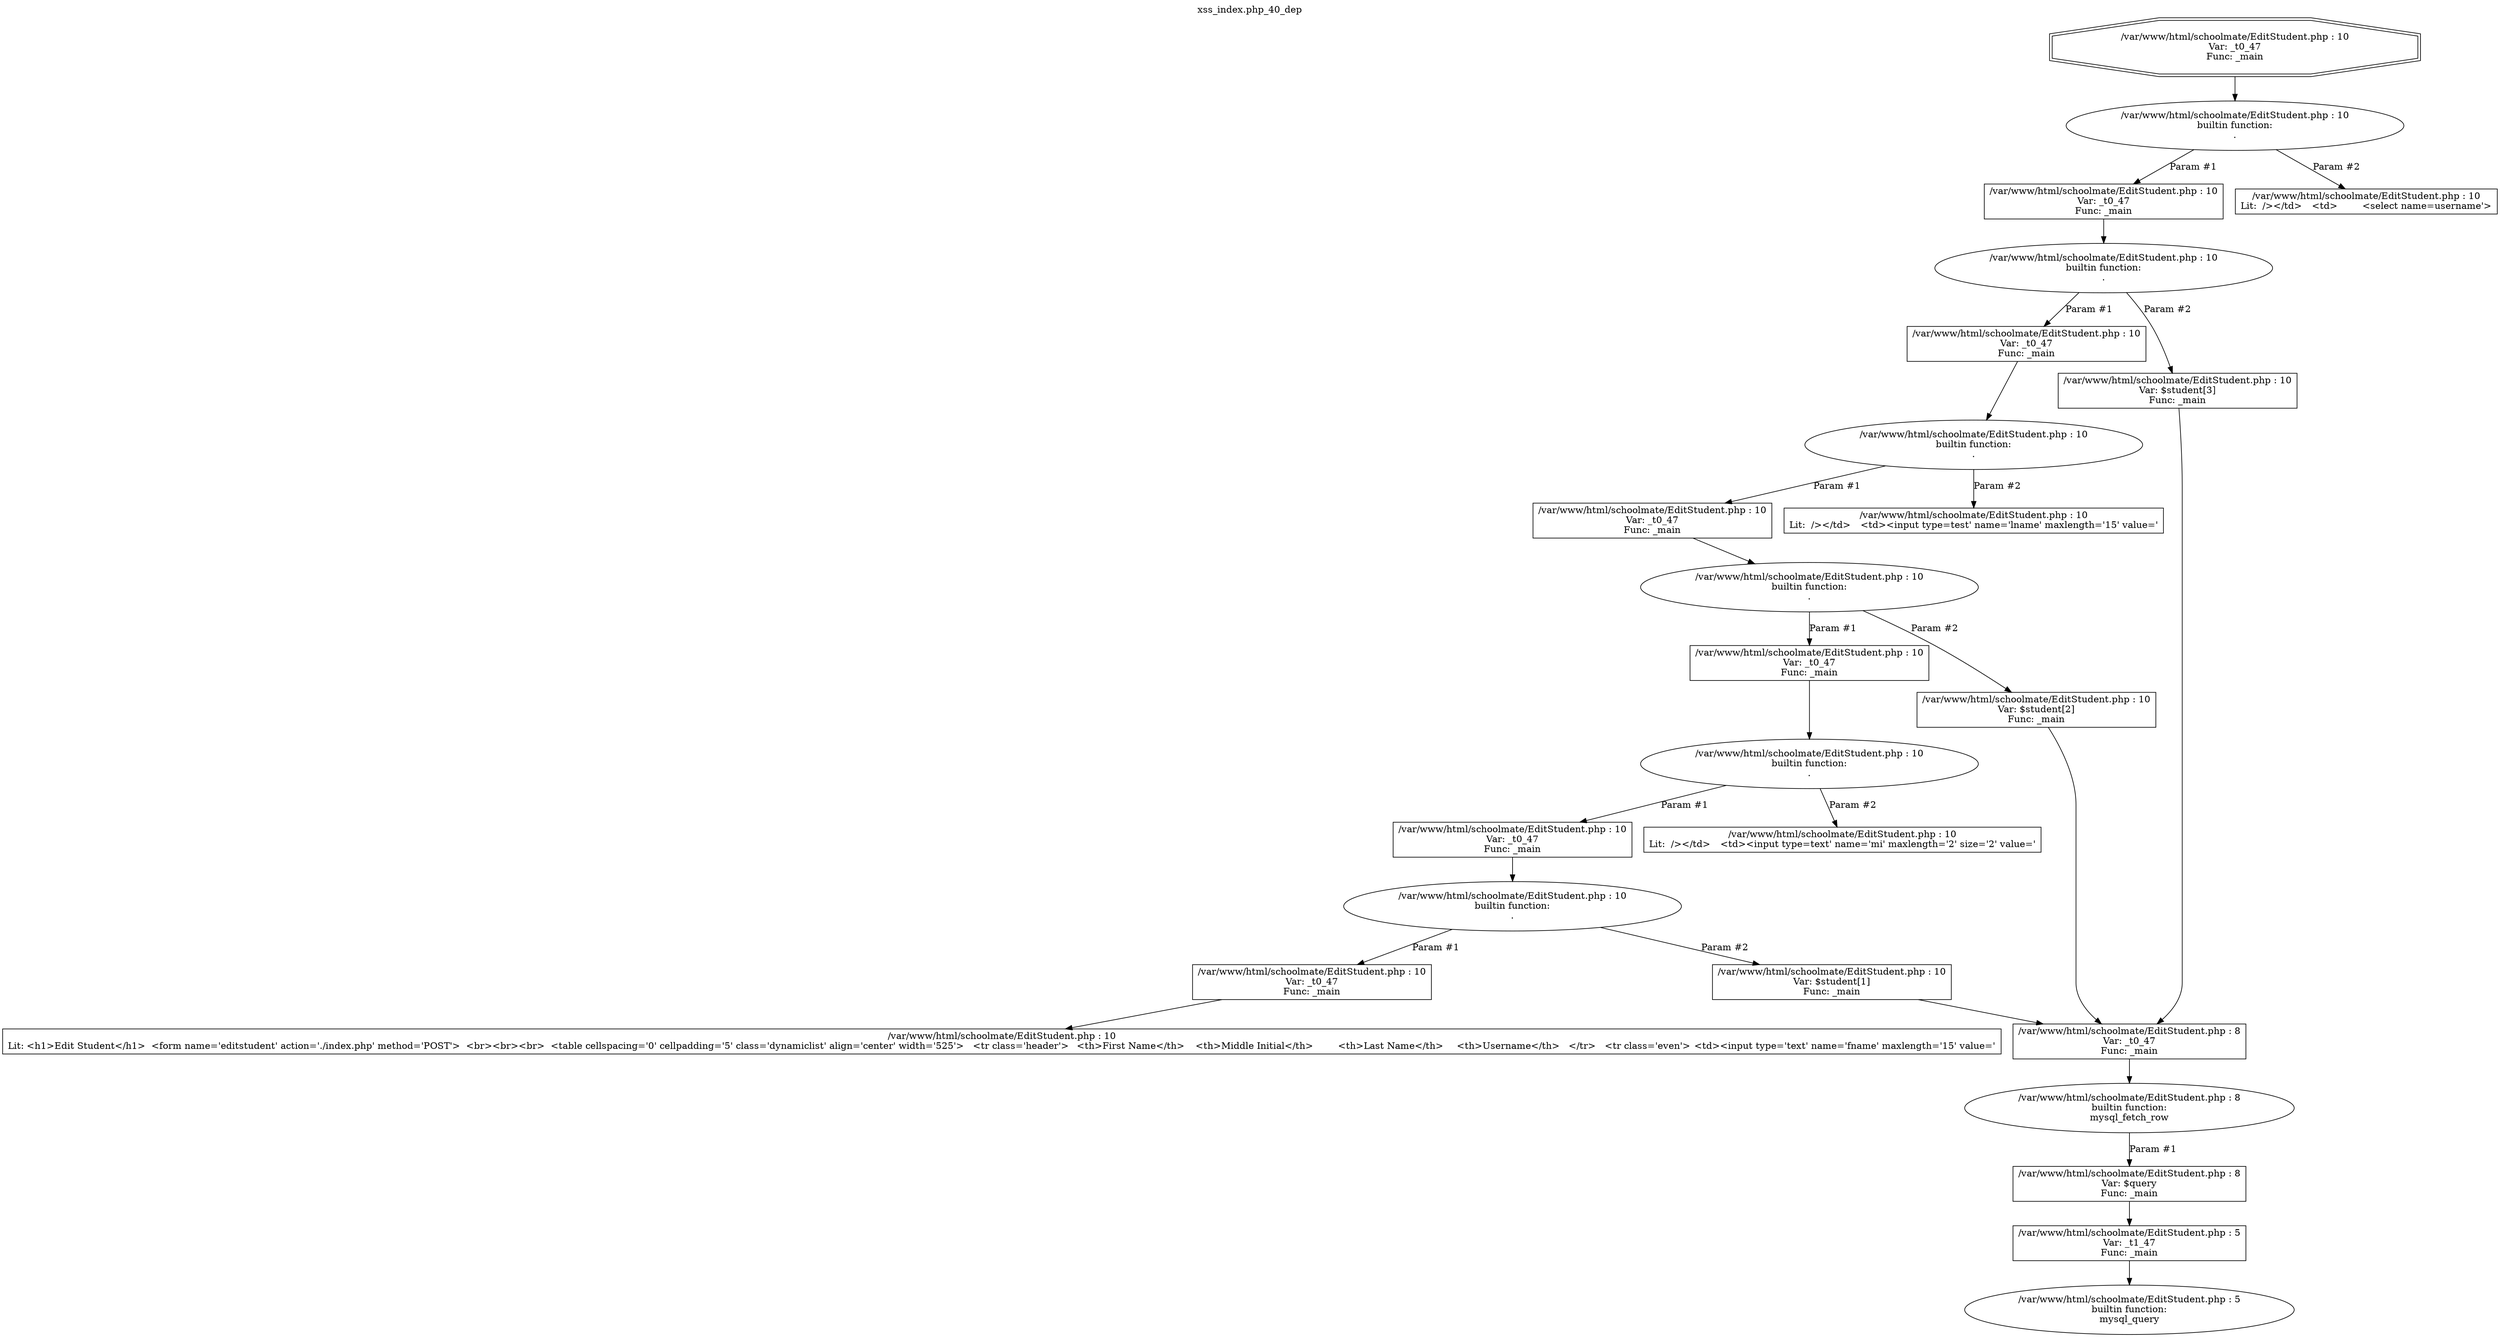digraph cfg {
  label="xss_index.php_40_dep";
  labelloc=t;
  n1 [shape=doubleoctagon, label="/var/www/html/schoolmate/EditStudent.php : 10\nVar: _t0_47\nFunc: _main\n"];
  n2 [shape=ellipse, label="/var/www/html/schoolmate/EditStudent.php : 10\nbuiltin function:\n.\n"];
  n3 [shape=box, label="/var/www/html/schoolmate/EditStudent.php : 10\nVar: _t0_47\nFunc: _main\n"];
  n4 [shape=ellipse, label="/var/www/html/schoolmate/EditStudent.php : 10\nbuiltin function:\n.\n"];
  n5 [shape=box, label="/var/www/html/schoolmate/EditStudent.php : 10\nVar: _t0_47\nFunc: _main\n"];
  n6 [shape=ellipse, label="/var/www/html/schoolmate/EditStudent.php : 10\nbuiltin function:\n.\n"];
  n7 [shape=box, label="/var/www/html/schoolmate/EditStudent.php : 10\nVar: _t0_47\nFunc: _main\n"];
  n8 [shape=ellipse, label="/var/www/html/schoolmate/EditStudent.php : 10\nbuiltin function:\n.\n"];
  n9 [shape=box, label="/var/www/html/schoolmate/EditStudent.php : 10\nVar: _t0_47\nFunc: _main\n"];
  n10 [shape=ellipse, label="/var/www/html/schoolmate/EditStudent.php : 10\nbuiltin function:\n.\n"];
  n11 [shape=box, label="/var/www/html/schoolmate/EditStudent.php : 10\nVar: _t0_47\nFunc: _main\n"];
  n12 [shape=ellipse, label="/var/www/html/schoolmate/EditStudent.php : 10\nbuiltin function:\n.\n"];
  n13 [shape=box, label="/var/www/html/schoolmate/EditStudent.php : 10\nVar: _t0_47\nFunc: _main\n"];
  n14 [shape=box, label="/var/www/html/schoolmate/EditStudent.php : 10\nLit: <h1>Edit Student</h1>  <form name='editstudent' action='./index.php' method='POST'>  <br><br><br>  <table cellspacing='0' cellpadding='5' class='dynamiclist' align='center' width='525'>   <tr class='header'>	<th>First Name</th>	<th>Middle Initial</th>	<th>Last Name</th>	<th>Username</th>   </tr>   <tr class='even'>	<td><input type='text' name='fname' maxlength='15' value='\n"];
  n15 [shape=box, label="/var/www/html/schoolmate/EditStudent.php : 10\nVar: $student[1]\nFunc: _main\n"];
  n16 [shape=box, label="/var/www/html/schoolmate/EditStudent.php : 8\nVar: _t0_47\nFunc: _main\n"];
  n17 [shape=ellipse, label="/var/www/html/schoolmate/EditStudent.php : 8\nbuiltin function:\nmysql_fetch_row\n"];
  n18 [shape=box, label="/var/www/html/schoolmate/EditStudent.php : 8\nVar: $query\nFunc: _main\n"];
  n19 [shape=box, label="/var/www/html/schoolmate/EditStudent.php : 5\nVar: _t1_47\nFunc: _main\n"];
  n20 [shape=ellipse, label="/var/www/html/schoolmate/EditStudent.php : 5\nbuiltin function:\nmysql_query\n"];
  n21 [shape=box, label="/var/www/html/schoolmate/EditStudent.php : 10\nLit:  /></td>	<td><input type=text' name='mi' maxlength='2' size='2' value='\n"];
  n22 [shape=box, label="/var/www/html/schoolmate/EditStudent.php : 10\nVar: $student[2]\nFunc: _main\n"];
  n23 [shape=box, label="/var/www/html/schoolmate/EditStudent.php : 10\nLit:  /></td>	<td><input type=test' name='lname' maxlength='15' value='\n"];
  n24 [shape=box, label="/var/www/html/schoolmate/EditStudent.php : 10\nVar: $student[3]\nFunc: _main\n"];
  n25 [shape=box, label="/var/www/html/schoolmate/EditStudent.php : 10\nLit:  /></td>	<td>	 <select name=username'>\n"];
  n1 -> n2;
  n3 -> n4;
  n5 -> n6;
  n7 -> n8;
  n9 -> n10;
  n11 -> n12;
  n13 -> n14;
  n12 -> n13[label="Param #1"];
  n12 -> n15[label="Param #2"];
  n16 -> n17;
  n19 -> n20;
  n18 -> n19;
  n17 -> n18[label="Param #1"];
  n15 -> n16;
  n10 -> n11[label="Param #1"];
  n10 -> n21[label="Param #2"];
  n8 -> n9[label="Param #1"];
  n8 -> n22[label="Param #2"];
  n22 -> n16;
  n6 -> n7[label="Param #1"];
  n6 -> n23[label="Param #2"];
  n4 -> n5[label="Param #1"];
  n4 -> n24[label="Param #2"];
  n24 -> n16;
  n2 -> n3[label="Param #1"];
  n2 -> n25[label="Param #2"];
}
